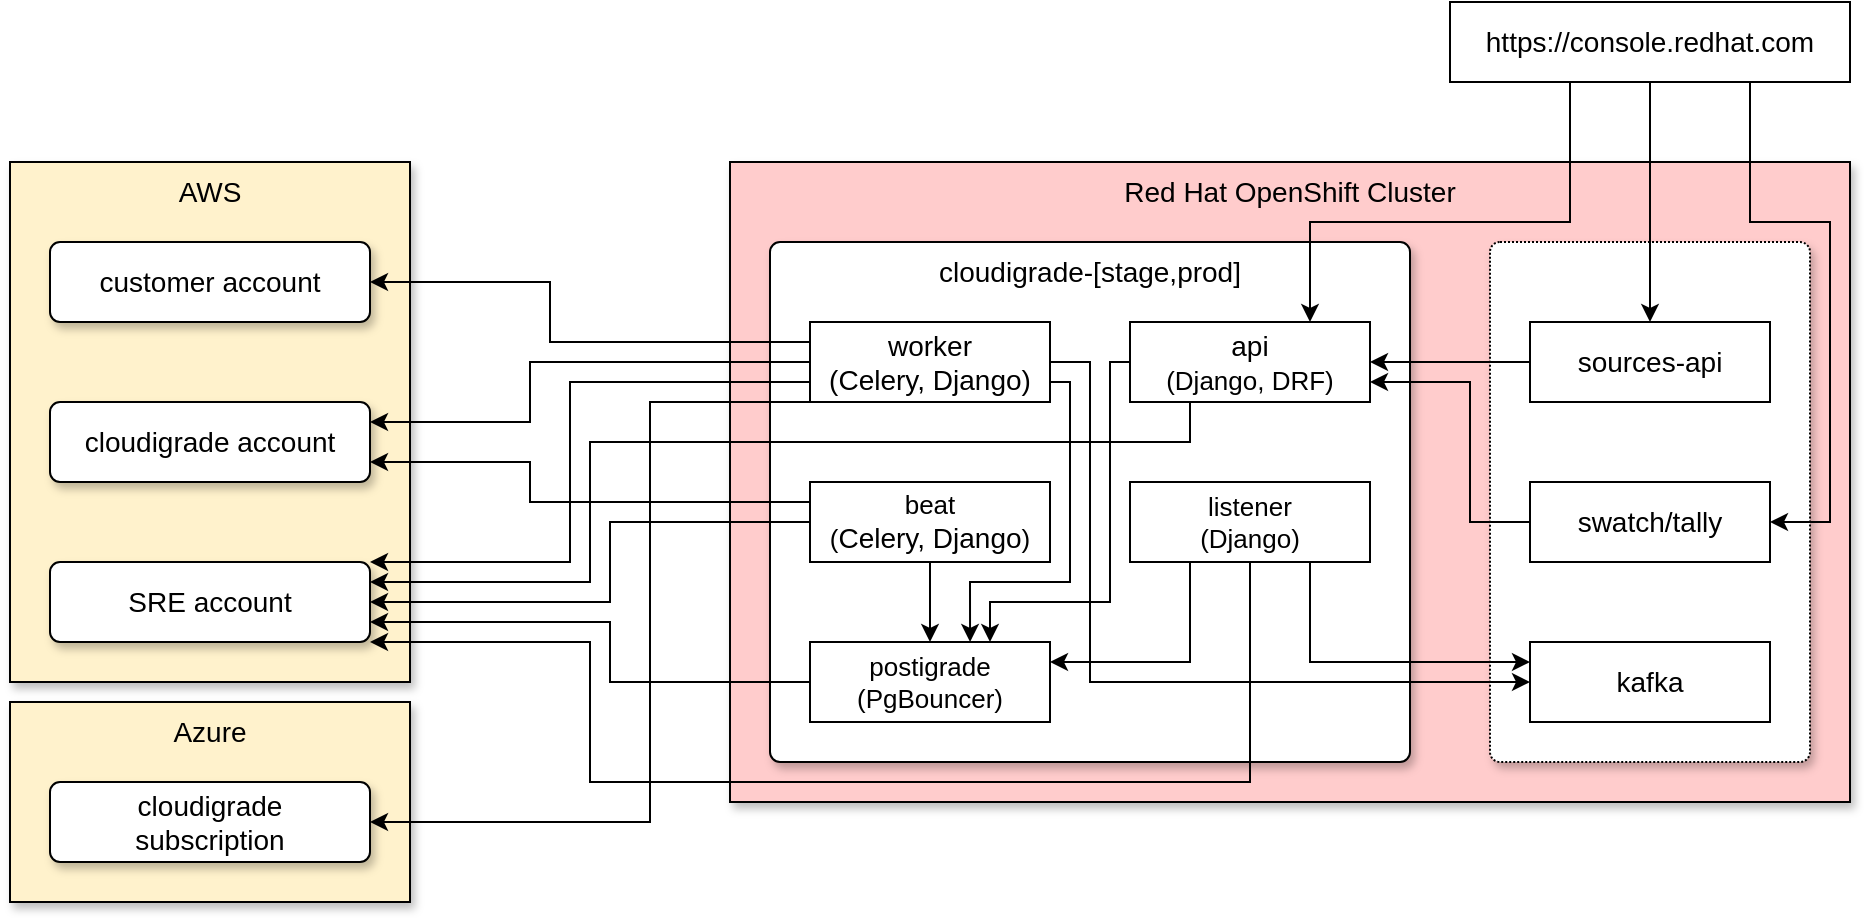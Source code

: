 <mxfile version="15.4.0" type="device" pages="2"><diagram id="j6Gvv-PCmjyDBr0bSPTR" name="dependencies"><mxGraphModel dx="1042" dy="740" grid="1" gridSize="10" guides="1" tooltips="1" connect="1" arrows="1" fold="1" page="0" pageScale="1" pageWidth="1100" pageHeight="850" math="0" shadow="0"><root><mxCell id="0"/><mxCell id="1" parent="0"/><mxCell id="nkc4LAmsJzmee31kaQfS-1" value="&lt;font style=&quot;font-size: 14px&quot;&gt;Azure&lt;br&gt;&lt;/font&gt;" style="rounded=0;whiteSpace=wrap;html=1;fillColor=#FFF2CC;shadow=1;verticalAlign=top;" vertex="1" parent="1"><mxGeometry x="160" y="390" width="200" height="100" as="geometry"/></mxCell><mxCell id="nkc4LAmsJzmee31kaQfS-2" value="&lt;font style=&quot;font-size: 14px&quot;&gt;cloudigrade&lt;br&gt;subscription&lt;br&gt;&lt;/font&gt;" style="rounded=1;whiteSpace=wrap;html=1;fillColor=#FFFFFF;shadow=1;absoluteArcSize=1;arcSize=10;" vertex="1" parent="1"><mxGeometry x="180" y="430" width="160" height="40" as="geometry"/></mxCell><mxCell id="lbNhJR4qYawco4ZlXsA1-15" value="&lt;font style=&quot;font-size: 14px&quot;&gt;Red Hat OpenShift Cluster&lt;br&gt;&lt;/font&gt;" style="rounded=0;whiteSpace=wrap;html=1;fillColor=#FFCCCC;shadow=1;verticalAlign=top;" parent="1" vertex="1"><mxGeometry x="520" y="120" width="560" height="320" as="geometry"/></mxCell><mxCell id="4rVu28jH1UypVHrrUm6u-1" value="&lt;font style=&quot;font-size: 14px&quot;&gt;&lt;br&gt;&lt;/font&gt;" style="rounded=1;whiteSpace=wrap;html=1;fillColor=#FFFFFF;shadow=1;absoluteArcSize=1;arcSize=10;movableLabel=0;strokeColor=default;dashed=1;dashPattern=1 1;" parent="1" vertex="1"><mxGeometry x="900" y="160" width="160" height="260" as="geometry"/></mxCell><mxCell id="lbNhJR4qYawco4ZlXsA1-49" value="&lt;font style=&quot;font-size: 14px&quot;&gt;AWS&lt;br&gt;&lt;/font&gt;" style="rounded=0;whiteSpace=wrap;html=1;fillColor=#FFF2CC;shadow=1;labelPosition=center;verticalLabelPosition=middle;align=center;verticalAlign=top;" parent="1" vertex="1"><mxGeometry x="160" y="120" width="200" height="260" as="geometry"/></mxCell><mxCell id="lbNhJR4qYawco4ZlXsA1-37" value="&lt;font style=&quot;font-size: 14px&quot;&gt;customer account&lt;br&gt;&lt;/font&gt;" style="rounded=1;whiteSpace=wrap;html=1;fillColor=#FFFFFF;shadow=1;absoluteArcSize=1;arcSize=10;" parent="1" vertex="1"><mxGeometry x="180" y="160" width="160" height="40" as="geometry"/></mxCell><mxCell id="lbNhJR4qYawco4ZlXsA1-41" value="&lt;font style=&quot;font-size: 14px&quot;&gt;cloudigrade account&lt;br&gt;&lt;/font&gt;" style="rounded=1;whiteSpace=wrap;html=1;fillColor=#FFFFFF;shadow=1;absoluteArcSize=1;arcSize=10;" parent="1" vertex="1"><mxGeometry x="180" y="240" width="160" height="40" as="geometry"/></mxCell><mxCell id="lbNhJR4qYawco4ZlXsA1-50" value="&lt;font style=&quot;font-size: 14px&quot;&gt;SRE account&lt;br&gt;&lt;/font&gt;" style="rounded=1;whiteSpace=wrap;html=1;fillColor=#FFFFFF;shadow=1;absoluteArcSize=1;arcSize=10;" parent="1" vertex="1"><mxGeometry x="180" y="320" width="160" height="40" as="geometry"/></mxCell><mxCell id="lbNhJR4qYawco4ZlXsA1-14" value="&lt;font style=&quot;font-size: 14px&quot;&gt;cloudigrade-[stage,prod]&lt;br&gt;&lt;/font&gt;" style="rounded=1;whiteSpace=wrap;html=1;fillColor=#FFFFFF;shadow=1;absoluteArcSize=1;arcSize=10;movableLabel=0;verticalAlign=top;" parent="1" vertex="1"><mxGeometry x="540" y="160" width="320" height="260" as="geometry"/></mxCell><mxCell id="lbNhJR4qYawco4ZlXsA1-36" value="" style="edgeStyle=none;rounded=0;orthogonalLoop=1;jettySize=auto;html=1;" parent="1" source="lbNhJR4qYawco4ZlXsA1-4" target="lbNhJR4qYawco4ZlXsA1-13" edge="1"><mxGeometry relative="1" as="geometry"/></mxCell><mxCell id="s_Pu4Q6Lk3jfLiqfngDD-3" style="edgeStyle=orthogonalEdgeStyle;rounded=0;orthogonalLoop=1;jettySize=auto;html=1;exitX=0;exitY=0.5;exitDx=0;exitDy=0;entryX=1;entryY=0.5;entryDx=0;entryDy=0;strokeColor=#000000;" parent="1" source="lbNhJR4qYawco4ZlXsA1-4" target="lbNhJR4qYawco4ZlXsA1-50" edge="1"><mxGeometry relative="1" as="geometry"><Array as="points"><mxPoint x="460" y="300"/><mxPoint x="460" y="340"/></Array></mxGeometry></mxCell><mxCell id="wGofNOg4fAPPkMLG4XNx-2" style="edgeStyle=orthogonalEdgeStyle;rounded=0;orthogonalLoop=1;jettySize=auto;html=1;exitX=0;exitY=0.25;exitDx=0;exitDy=0;entryX=1;entryY=0.75;entryDx=0;entryDy=0;" edge="1" parent="1" source="lbNhJR4qYawco4ZlXsA1-4" target="lbNhJR4qYawco4ZlXsA1-41"><mxGeometry relative="1" as="geometry"><Array as="points"><mxPoint x="420" y="290"/><mxPoint x="420" y="270"/></Array></mxGeometry></mxCell><mxCell id="lbNhJR4qYawco4ZlXsA1-4" value="&lt;font style=&quot;font-size: 13px&quot;&gt;beat&lt;br&gt;(&lt;span style=&quot;font-size: 14px&quot;&gt;Celery, Django&lt;/span&gt;)&lt;br&gt;&lt;/font&gt;" style="rounded=0;whiteSpace=wrap;html=1;" parent="1" vertex="1"><mxGeometry x="560" y="280" width="120" height="40" as="geometry"/></mxCell><mxCell id="lbNhJR4qYawco4ZlXsA1-29" value="" style="edgeStyle=none;rounded=0;orthogonalLoop=1;jettySize=auto;html=1;entryX=0;entryY=0.5;entryDx=0;entryDy=0;exitX=1;exitY=0.5;exitDx=0;exitDy=0;" parent="1" source="lbNhJR4qYawco4ZlXsA1-7" target="lbNhJR4qYawco4ZlXsA1-19" edge="1"><mxGeometry relative="1" as="geometry"><Array as="points"><mxPoint x="700" y="220"/><mxPoint x="700" y="380"/></Array></mxGeometry></mxCell><mxCell id="lbNhJR4qYawco4ZlXsA1-33" style="edgeStyle=none;rounded=0;orthogonalLoop=1;jettySize=auto;html=1;entryX=0.667;entryY=0;entryDx=0;entryDy=0;entryPerimeter=0;exitX=1;exitY=0.75;exitDx=0;exitDy=0;" parent="1" source="lbNhJR4qYawco4ZlXsA1-7" target="lbNhJR4qYawco4ZlXsA1-13" edge="1"><mxGeometry relative="1" as="geometry"><Array as="points"><mxPoint x="690" y="230"/><mxPoint x="690" y="330"/><mxPoint x="640" y="330"/></Array></mxGeometry></mxCell><mxCell id="s_Pu4Q6Lk3jfLiqfngDD-1" style="edgeStyle=orthogonalEdgeStyle;rounded=0;orthogonalLoop=1;jettySize=auto;html=1;exitX=0;exitY=0.5;exitDx=0;exitDy=0;strokeColor=#000000;entryX=1;entryY=0.25;entryDx=0;entryDy=0;" parent="1" source="lbNhJR4qYawco4ZlXsA1-7" target="lbNhJR4qYawco4ZlXsA1-41" edge="1"><mxGeometry relative="1" as="geometry"><Array as="points"><mxPoint x="420" y="220"/><mxPoint x="420" y="250"/></Array><mxPoint x="380" y="280" as="targetPoint"/></mxGeometry></mxCell><mxCell id="nkc4LAmsJzmee31kaQfS-3" style="edgeStyle=orthogonalEdgeStyle;rounded=0;orthogonalLoop=1;jettySize=auto;html=1;exitX=0;exitY=0.75;exitDx=0;exitDy=0;entryX=1;entryY=0;entryDx=0;entryDy=0;" edge="1" parent="1" source="lbNhJR4qYawco4ZlXsA1-7" target="lbNhJR4qYawco4ZlXsA1-50"><mxGeometry relative="1" as="geometry"><Array as="points"><mxPoint x="440" y="230"/><mxPoint x="440" y="320"/></Array></mxGeometry></mxCell><mxCell id="wGofNOg4fAPPkMLG4XNx-1" style="edgeStyle=orthogonalEdgeStyle;rounded=0;orthogonalLoop=1;jettySize=auto;html=1;exitX=0;exitY=0.25;exitDx=0;exitDy=0;entryX=1;entryY=0.5;entryDx=0;entryDy=0;" edge="1" parent="1" source="lbNhJR4qYawco4ZlXsA1-7" target="lbNhJR4qYawco4ZlXsA1-37"><mxGeometry relative="1" as="geometry"><Array as="points"><mxPoint x="430" y="210"/><mxPoint x="430" y="180"/></Array></mxGeometry></mxCell><mxCell id="lbNhJR4qYawco4ZlXsA1-7" value="&lt;font style=&quot;font-size: 14px&quot;&gt;worker&lt;br&gt;(Celery, Django)&lt;br&gt;&lt;/font&gt;" style="rounded=0;whiteSpace=wrap;html=1;" parent="1" vertex="1"><mxGeometry x="560" y="200" width="120" height="40" as="geometry"/></mxCell><mxCell id="lbNhJR4qYawco4ZlXsA1-32" style="edgeStyle=none;rounded=0;orthogonalLoop=1;jettySize=auto;html=1;exitX=0;exitY=0.5;exitDx=0;exitDy=0;entryX=0.75;entryY=0;entryDx=0;entryDy=0;" parent="1" source="lbNhJR4qYawco4ZlXsA1-9" target="lbNhJR4qYawco4ZlXsA1-13" edge="1"><mxGeometry relative="1" as="geometry"><Array as="points"><mxPoint x="710" y="220"/><mxPoint x="710" y="340"/><mxPoint x="650" y="340"/></Array></mxGeometry></mxCell><mxCell id="s_Pu4Q6Lk3jfLiqfngDD-2" style="edgeStyle=orthogonalEdgeStyle;rounded=0;orthogonalLoop=1;jettySize=auto;html=1;exitX=0.25;exitY=1;exitDx=0;exitDy=0;entryX=1;entryY=0.25;entryDx=0;entryDy=0;strokeColor=#000000;" parent="1" source="lbNhJR4qYawco4ZlXsA1-9" target="lbNhJR4qYawco4ZlXsA1-50" edge="1"><mxGeometry relative="1" as="geometry"><Array as="points"><mxPoint x="750" y="260"/><mxPoint x="450" y="260"/><mxPoint x="450" y="330"/></Array></mxGeometry></mxCell><mxCell id="lbNhJR4qYawco4ZlXsA1-9" value="&lt;font style=&quot;font-size: 14px&quot;&gt;api&lt;br&gt;&lt;span style=&quot;font-size: 13px&quot;&gt;(Django, DRF)&lt;/span&gt;&lt;br&gt;&lt;/font&gt;" style="rounded=0;whiteSpace=wrap;html=1;" parent="1" vertex="1"><mxGeometry x="720" y="200" width="120" height="40" as="geometry"/></mxCell><mxCell id="c3LvJM88TlI7gsr4xygg-1" style="edgeStyle=orthogonalEdgeStyle;rounded=0;orthogonalLoop=1;jettySize=auto;html=1;exitX=0.25;exitY=1;exitDx=0;exitDy=0;entryX=1;entryY=0.25;entryDx=0;entryDy=0;" parent="1" source="lbNhJR4qYawco4ZlXsA1-10" target="lbNhJR4qYawco4ZlXsA1-13" edge="1"><mxGeometry relative="1" as="geometry"/></mxCell><mxCell id="c3LvJM88TlI7gsr4xygg-2" style="edgeStyle=orthogonalEdgeStyle;rounded=0;orthogonalLoop=1;jettySize=auto;html=1;entryX=1;entryY=1;entryDx=0;entryDy=0;exitX=0.5;exitY=1;exitDx=0;exitDy=0;" parent="1" source="lbNhJR4qYawco4ZlXsA1-10" target="lbNhJR4qYawco4ZlXsA1-50" edge="1"><mxGeometry relative="1" as="geometry"><mxPoint x="820" y="550" as="sourcePoint"/><Array as="points"><mxPoint x="780" y="430"/><mxPoint x="450" y="430"/><mxPoint x="450" y="360"/></Array></mxGeometry></mxCell><mxCell id="9hRhh1i1nfxUfIshDf_D-1" style="edgeStyle=orthogonalEdgeStyle;rounded=0;orthogonalLoop=1;jettySize=auto;html=1;exitX=0.75;exitY=1;exitDx=0;exitDy=0;entryX=0;entryY=0.25;entryDx=0;entryDy=0;" parent="1" source="lbNhJR4qYawco4ZlXsA1-10" target="lbNhJR4qYawco4ZlXsA1-19" edge="1"><mxGeometry relative="1" as="geometry"/></mxCell><mxCell id="lbNhJR4qYawco4ZlXsA1-10" value="&lt;font style=&quot;font-size: 13px&quot;&gt;listener&lt;br&gt;(Django)&lt;br&gt;&lt;/font&gt;" style="rounded=0;whiteSpace=wrap;html=1;" parent="1" vertex="1"><mxGeometry x="720" y="280" width="120" height="40" as="geometry"/></mxCell><mxCell id="wGofNOg4fAPPkMLG4XNx-3" style="edgeStyle=orthogonalEdgeStyle;rounded=0;orthogonalLoop=1;jettySize=auto;html=1;exitX=0;exitY=0.5;exitDx=0;exitDy=0;entryX=1;entryY=0.75;entryDx=0;entryDy=0;" edge="1" parent="1" source="lbNhJR4qYawco4ZlXsA1-13" target="lbNhJR4qYawco4ZlXsA1-50"><mxGeometry relative="1" as="geometry"><Array as="points"><mxPoint x="460" y="380"/><mxPoint x="460" y="350"/></Array></mxGeometry></mxCell><mxCell id="lbNhJR4qYawco4ZlXsA1-13" value="&lt;font style=&quot;font-size: 13px&quot;&gt;postigrade&lt;br&gt;(PgBouncer)&lt;br&gt;&lt;/font&gt;" style="rounded=0;whiteSpace=wrap;html=1;" parent="1" vertex="1"><mxGeometry x="560" y="360" width="120" height="40" as="geometry"/></mxCell><mxCell id="lbNhJR4qYawco4ZlXsA1-24" value="" style="edgeStyle=none;rounded=0;orthogonalLoop=1;jettySize=auto;html=1;" parent="1" source="lbNhJR4qYawco4ZlXsA1-16" target="lbNhJR4qYawco4ZlXsA1-9" edge="1"><mxGeometry relative="1" as="geometry"/></mxCell><mxCell id="lbNhJR4qYawco4ZlXsA1-16" value="&lt;font style=&quot;font-size: 14px&quot;&gt;sources-api&lt;br&gt;&lt;/font&gt;" style="rounded=0;whiteSpace=wrap;html=1;glass=0;sketch=0;shadow=0;" parent="1" vertex="1"><mxGeometry x="920" y="200" width="120" height="40" as="geometry"/></mxCell><mxCell id="lbNhJR4qYawco4ZlXsA1-25" value="" style="edgeStyle=none;rounded=0;orthogonalLoop=1;jettySize=auto;html=1;entryX=1;entryY=0.75;entryDx=0;entryDy=0;exitX=0;exitY=0.5;exitDx=0;exitDy=0;" parent="1" source="lbNhJR4qYawco4ZlXsA1-18" target="lbNhJR4qYawco4ZlXsA1-9" edge="1"><mxGeometry relative="1" as="geometry"><Array as="points"><mxPoint x="890" y="300"/><mxPoint x="890" y="230"/></Array></mxGeometry></mxCell><mxCell id="lbNhJR4qYawco4ZlXsA1-18" value="&lt;font style=&quot;font-size: 14px&quot;&gt;swatch/tally&lt;br&gt;&lt;/font&gt;" style="rounded=0;whiteSpace=wrap;html=1;glass=0;sketch=0;shadow=0;" parent="1" vertex="1"><mxGeometry x="920" y="280" width="120" height="40" as="geometry"/></mxCell><mxCell id="lbNhJR4qYawco4ZlXsA1-19" value="&lt;font style=&quot;font-size: 14px&quot;&gt;kafka&lt;br&gt;&lt;/font&gt;" style="rounded=0;whiteSpace=wrap;html=1;glass=0;sketch=0;shadow=0;" parent="1" vertex="1"><mxGeometry x="920" y="360" width="120" height="40" as="geometry"/></mxCell><mxCell id="lbNhJR4qYawco4ZlXsA1-70" value="" style="edgeStyle=none;rounded=0;orthogonalLoop=1;jettySize=auto;html=1;entryX=0.5;entryY=0;entryDx=0;entryDy=0;exitX=0.5;exitY=1;exitDx=0;exitDy=0;" parent="1" source="lbNhJR4qYawco4ZlXsA1-67" target="lbNhJR4qYawco4ZlXsA1-16" edge="1"><mxGeometry relative="1" as="geometry"><mxPoint x="980" y="110" as="sourcePoint"/></mxGeometry></mxCell><mxCell id="7gfUbaZP1-2FxPyMATjt-1" style="edgeStyle=orthogonalEdgeStyle;rounded=0;orthogonalLoop=1;jettySize=auto;html=1;exitX=0.25;exitY=1;exitDx=0;exitDy=0;entryX=0.75;entryY=0;entryDx=0;entryDy=0;strokeColor=#000000;" parent="1" source="lbNhJR4qYawco4ZlXsA1-67" target="lbNhJR4qYawco4ZlXsA1-9" edge="1"><mxGeometry relative="1" as="geometry"><Array as="points"><mxPoint x="940" y="150"/><mxPoint x="810" y="150"/></Array></mxGeometry></mxCell><mxCell id="7gfUbaZP1-2FxPyMATjt-2" style="edgeStyle=orthogonalEdgeStyle;rounded=0;orthogonalLoop=1;jettySize=auto;html=1;exitX=0.75;exitY=1;exitDx=0;exitDy=0;entryX=1;entryY=0.5;entryDx=0;entryDy=0;strokeColor=#000000;" parent="1" source="lbNhJR4qYawco4ZlXsA1-67" target="lbNhJR4qYawco4ZlXsA1-18" edge="1"><mxGeometry relative="1" as="geometry"><Array as="points"><mxPoint x="1030" y="150"/><mxPoint x="1070" y="150"/><mxPoint x="1070" y="300"/></Array></mxGeometry></mxCell><mxCell id="lbNhJR4qYawco4ZlXsA1-67" value="&lt;font style=&quot;font-size: 14px&quot;&gt;https://console.redhat.com&lt;br&gt;&lt;/font&gt;" style="rounded=0;whiteSpace=wrap;html=1;glass=0;sketch=0;shadow=0;" parent="1" vertex="1"><mxGeometry x="880" y="40" width="200" height="40" as="geometry"/></mxCell><mxCell id="nkc4LAmsJzmee31kaQfS-4" style="edgeStyle=orthogonalEdgeStyle;rounded=0;orthogonalLoop=1;jettySize=auto;html=1;exitX=0.25;exitY=1;exitDx=0;exitDy=0;entryX=1;entryY=0.5;entryDx=0;entryDy=0;" edge="1" parent="1" source="lbNhJR4qYawco4ZlXsA1-7" target="nkc4LAmsJzmee31kaQfS-2"><mxGeometry relative="1" as="geometry"><Array as="points"><mxPoint x="480" y="240"/><mxPoint x="480" y="450"/></Array></mxGeometry></mxCell></root></mxGraphModel></diagram><diagram name="aws" id="4Shjz2ksKuvz76ZEPgpO"><mxGraphModel dx="1042" dy="740" grid="1" gridSize="10" guides="1" tooltips="1" connect="1" arrows="1" fold="1" page="0" pageScale="1" pageWidth="1100" pageHeight="850" math="0" shadow="0"><root><mxCell id="0hjsraECemIppqwx3O0j-0"/><mxCell id="0hjsraECemIppqwx3O0j-1" parent="0hjsraECemIppqwx3O0j-0"/><mxCell id="0vZrm8dKUdS0WlxMuDMq-0" value="" style="rounded=0;whiteSpace=wrap;html=1;" vertex="1" parent="0hjsraECemIppqwx3O0j-1"><mxGeometry x="670" y="460" width="140" height="160" as="geometry"/></mxCell><mxCell id="0hjsraECemIppqwx3O0j-4" value="&lt;font style=&quot;font-size: 14px&quot;&gt;Red Hat OpenShift Cluster&lt;br&gt;&lt;/font&gt;" style="rounded=0;whiteSpace=wrap;html=1;fillColor=#FFCCCC;shadow=1;verticalAlign=top;" parent="0hjsraECemIppqwx3O0j-1" vertex="1"><mxGeometry x="530" y="120" width="360" height="320" as="geometry"/></mxCell><mxCell id="0hjsraECemIppqwx3O0j-2" value="&lt;font style=&quot;font-size: 14px&quot;&gt;cloudigrade-[stage,prod]&lt;br&gt;&lt;/font&gt;" style="rounded=1;whiteSpace=wrap;html=1;fillColor=#FFFFFF;shadow=1;absoluteArcSize=1;arcSize=10;verticalAlign=top;" parent="0hjsraECemIppqwx3O0j-1" vertex="1"><mxGeometry x="550" y="160" width="320" height="260" as="geometry"/></mxCell><mxCell id="0hjsraECemIppqwx3O0j-8" value="&lt;font style=&quot;font-size: 13px&quot;&gt;beat&lt;br&gt;(C&lt;span style=&quot;font-size: 14px&quot;&gt;elery, Django&lt;/span&gt;)&lt;br&gt;&lt;/font&gt;" style="rounded=0;whiteSpace=wrap;html=1;" parent="0hjsraECemIppqwx3O0j-1" vertex="1"><mxGeometry x="570" y="280" width="120" height="40" as="geometry"/></mxCell><mxCell id="0hjsraECemIppqwx3O0j-16" value="&lt;font style=&quot;font-size: 14px&quot;&gt;worker&lt;br&gt;(Celery, Django)&lt;br&gt;&lt;/font&gt;" style="rounded=0;whiteSpace=wrap;html=1;" parent="0hjsraECemIppqwx3O0j-1" vertex="1"><mxGeometry x="570" y="200" width="120" height="40" as="geometry"/></mxCell><mxCell id="0hjsraECemIppqwx3O0j-20" value="&lt;font style=&quot;font-size: 14px&quot;&gt;api&lt;br&gt;&lt;span style=&quot;font-size: 13px&quot;&gt;(Django, DRF)&lt;/span&gt;&lt;br&gt;&lt;/font&gt;" style="rounded=0;whiteSpace=wrap;html=1;" parent="0hjsraECemIppqwx3O0j-1" vertex="1"><mxGeometry x="730" y="200" width="120" height="40" as="geometry"/></mxCell><mxCell id="0hjsraECemIppqwx3O0j-26" value="&lt;font style=&quot;font-size: 13px&quot;&gt;postigrade&lt;br&gt;(PgBouncer)&lt;br&gt;&lt;/font&gt;" style="rounded=0;whiteSpace=wrap;html=1;" parent="0hjsraECemIppqwx3O0j-1" vertex="1"><mxGeometry x="570" y="360" width="120" height="40" as="geometry"/></mxCell><mxCell id="5-2wmpuTqc-BLUXUMGOD-0" value="&lt;font style=&quot;font-size: 13px&quot;&gt;listener&lt;br&gt;(Django)&lt;br&gt;&lt;/font&gt;" style="rounded=0;whiteSpace=wrap;html=1;" parent="0hjsraECemIppqwx3O0j-1" vertex="1"><mxGeometry x="730" y="280" width="120" height="40" as="geometry"/></mxCell><mxCell id="0hjsraECemIppqwx3O0j-3" value="&lt;font style=&quot;font-size: 14px&quot;&gt;AWS&lt;br&gt;&lt;/font&gt;" style="rounded=0;whiteSpace=wrap;html=1;fillColor=#FFF2CC;shadow=1;strokeColor=#000000;verticalAlign=top;" parent="0hjsraECemIppqwx3O0j-1" vertex="1"><mxGeometry x="10" y="80" width="360" height="480" as="geometry"/></mxCell><mxCell id="0hjsraECemIppqwx3O0j-32" value="&lt;font style=&quot;font-size: 14px&quot;&gt;customer account&lt;br&gt;&lt;/font&gt;" style="rounded=1;whiteSpace=wrap;html=1;fillColor=#FFFFFF;shadow=1;absoluteArcSize=1;arcSize=10;verticalAlign=top;" parent="0hjsraECemIppqwx3O0j-1" vertex="1"><mxGeometry x="30" y="120" width="320" height="100" as="geometry"/></mxCell><mxCell id="0hjsraECemIppqwx3O0j-38" value="&lt;font style=&quot;font-size: 14px&quot;&gt;cloudigrade account&lt;br&gt;&lt;/font&gt;" style="rounded=1;whiteSpace=wrap;html=1;fillColor=#FFFFFF;shadow=1;absoluteArcSize=1;arcSize=10;verticalAlign=top;" parent="0hjsraECemIppqwx3O0j-1" vertex="1"><mxGeometry x="30" y="240" width="320" height="180" as="geometry"/></mxCell><mxCell id="0hjsraECemIppqwx3O0j-44" value="&lt;font style=&quot;font-size: 14px&quot;&gt;SRE account&lt;br&gt;&lt;/font&gt;" style="rounded=1;whiteSpace=wrap;html=1;fillColor=#FFFFFF;shadow=1;absoluteArcSize=1;arcSize=10;verticalAlign=top;" parent="0hjsraECemIppqwx3O0j-1" vertex="1"><mxGeometry x="30" y="440" width="320" height="100" as="geometry"/></mxCell><mxCell id="cpQj02lUC5qOyNFPOn4H-3" style="edgeStyle=orthogonalEdgeStyle;rounded=0;orthogonalLoop=1;jettySize=auto;html=1;entryX=1;entryY=0.5;entryDx=0;entryDy=0;exitX=0;exitY=0.75;exitDx=0;exitDy=0;strokeColor=#808080;" parent="0hjsraECemIppqwx3O0j-1" source="0hjsraECemIppqwx3O0j-8" target="0hjsraECemIppqwx3O0j-46" edge="1"><mxGeometry relative="1" as="geometry"><mxPoint x="470" y="130" as="sourcePoint"/><Array as="points"><mxPoint x="500" y="310"/><mxPoint x="500" y="500"/></Array></mxGeometry></mxCell><mxCell id="cpQj02lUC5qOyNFPOn4H-2" style="edgeStyle=orthogonalEdgeStyle;rounded=0;orthogonalLoop=1;jettySize=auto;html=1;exitX=0.5;exitY=1;exitDx=0;exitDy=0;entryX=1;entryY=0.25;entryDx=0;entryDy=0;strokeColor=#808080;" parent="0hjsraECemIppqwx3O0j-1" source="0hjsraECemIppqwx3O0j-20" target="0hjsraECemIppqwx3O0j-46" edge="1"><mxGeometry relative="1" as="geometry"><mxPoint x="410" y="530" as="targetPoint"/><Array as="points"><mxPoint x="790" y="270"/><mxPoint x="490" y="270"/><mxPoint x="490" y="490"/></Array></mxGeometry></mxCell><mxCell id="0hjsraECemIppqwx3O0j-7" style="edgeStyle=none;rounded=0;orthogonalLoop=1;jettySize=auto;html=1;entryX=1;entryY=0.75;entryDx=0;entryDy=0;strokeColor=#00CCCC;" parent="0hjsraECemIppqwx3O0j-1" target="0hjsraECemIppqwx3O0j-42" edge="1"><mxGeometry relative="1" as="geometry"><Array as="points"><mxPoint x="470" y="300"/><mxPoint x="470" y="410"/><mxPoint x="190" y="410"/><mxPoint x="190" y="390"/></Array><mxPoint x="570" y="300" as="sourcePoint"/></mxGeometry></mxCell><mxCell id="0hjsraECemIppqwx3O0j-11" style="edgeStyle=none;rounded=0;orthogonalLoop=1;jettySize=auto;html=1;exitX=0.25;exitY=1;exitDx=0;exitDy=0;entryX=1;entryY=0;entryDx=0;entryDy=0;strokeColor=#808080;" parent="0hjsraECemIppqwx3O0j-1" source="0hjsraECemIppqwx3O0j-16" target="0hjsraECemIppqwx3O0j-46" edge="1"><mxGeometry relative="1" as="geometry"><Array as="points"><mxPoint x="600" y="260"/><mxPoint x="480" y="260"/><mxPoint x="480" y="480"/></Array></mxGeometry></mxCell><mxCell id="0hjsraECemIppqwx3O0j-12" style="edgeStyle=none;rounded=0;orthogonalLoop=1;jettySize=auto;html=1;exitX=0;exitY=0.75;exitDx=0;exitDy=0;entryX=1;entryY=0.5;entryDx=0;entryDy=0;strokeColor=#CCCC00;" parent="0hjsraECemIppqwx3O0j-1" source="0hjsraECemIppqwx3O0j-16" target="0hjsraECemIppqwx3O0j-43" edge="1"><mxGeometry relative="1" as="geometry"><Array as="points"><mxPoint x="460" y="230"/><mxPoint x="460" y="380"/></Array></mxGeometry></mxCell><mxCell id="0hjsraECemIppqwx3O0j-13" style="edgeStyle=none;rounded=0;orthogonalLoop=1;jettySize=auto;html=1;exitX=0;exitY=0.5;exitDx=0;exitDy=0;entryX=1;entryY=0.5;entryDx=0;entryDy=0;strokeColor=#00CCCC;" parent="0hjsraECemIppqwx3O0j-1" source="0hjsraECemIppqwx3O0j-16" target="0hjsraECemIppqwx3O0j-42" edge="1"><mxGeometry relative="1" as="geometry"><Array as="points"><mxPoint x="450" y="220"/><mxPoint x="450" y="350"/><mxPoint x="190" y="350"/><mxPoint x="190" y="380"/></Array></mxGeometry></mxCell><mxCell id="0hjsraECemIppqwx3O0j-14" style="edgeStyle=none;rounded=0;orthogonalLoop=1;jettySize=auto;html=1;exitX=0;exitY=0.25;exitDx=0;exitDy=0;entryX=1;entryY=0.5;entryDx=0;entryDy=0;strokeColor=#0066CC;" parent="0hjsraECemIppqwx3O0j-1" source="0hjsraECemIppqwx3O0j-16" target="0hjsraECemIppqwx3O0j-41" edge="1"><mxGeometry relative="1" as="geometry"><Array as="points"><mxPoint x="430" y="210"/><mxPoint x="430" y="300"/></Array></mxGeometry></mxCell><mxCell id="0hjsraECemIppqwx3O0j-15" style="edgeStyle=none;rounded=0;orthogonalLoop=1;jettySize=auto;html=1;exitX=0.25;exitY=0;exitDx=0;exitDy=0;entryX=1;entryY=0.5;entryDx=0;entryDy=0;strokeColor=#0066CC;" parent="0hjsraECemIppqwx3O0j-1" source="0hjsraECemIppqwx3O0j-16" target="0hjsraECemIppqwx3O0j-37" edge="1"><mxGeometry relative="1" as="geometry"><Array as="points"><mxPoint x="600" y="180"/></Array></mxGeometry></mxCell><mxCell id="0hjsraECemIppqwx3O0j-17" value="" style="edgeStyle=none;rounded=0;orthogonalLoop=1;jettySize=auto;html=1;entryX=0.75;entryY=0;entryDx=0;entryDy=0;exitX=0.25;exitY=1;exitDx=0;exitDy=0;strokeColor=#00CCCC;" parent="0hjsraECemIppqwx3O0j-1" source="0hjsraECemIppqwx3O0j-20" target="0hjsraECemIppqwx3O0j-42" edge="1"><mxGeometry relative="1" as="geometry"><Array as="points"><mxPoint x="760" y="250"/><mxPoint x="440" y="250"/><mxPoint x="440" y="340"/><mxPoint x="140" y="340"/></Array></mxGeometry></mxCell><mxCell id="0hjsraECemIppqwx3O0j-33" style="edgeStyle=none;rounded=0;orthogonalLoop=1;jettySize=auto;html=1;exitX=0.5;exitY=1;exitDx=0;exitDy=0;" parent="0hjsraECemIppqwx3O0j-1" source="0hjsraECemIppqwx3O0j-34" target="0hjsraECemIppqwx3O0j-40" edge="1"><mxGeometry relative="1" as="geometry"/></mxCell><mxCell id="0hjsraECemIppqwx3O0j-34" value="&lt;font style=&quot;font-size: 14px&quot;&gt;CloudTrail&lt;br&gt;&lt;/font&gt;" style="rounded=0;whiteSpace=wrap;html=1;" parent="0hjsraECemIppqwx3O0j-1" vertex="1"><mxGeometry x="50" y="160" width="120" height="40" as="geometry"/></mxCell><mxCell id="0hjsraECemIppqwx3O0j-35" value="" style="edgeStyle=none;rounded=0;orthogonalLoop=1;jettySize=auto;html=1;" parent="0hjsraECemIppqwx3O0j-1" source="0hjsraECemIppqwx3O0j-37" target="0hjsraECemIppqwx3O0j-34" edge="1"><mxGeometry relative="1" as="geometry"/></mxCell><mxCell id="0hjsraECemIppqwx3O0j-36" style="edgeStyle=none;rounded=0;orthogonalLoop=1;jettySize=auto;html=1;exitX=0.5;exitY=1;exitDx=0;exitDy=0;entryX=0.5;entryY=0;entryDx=0;entryDy=0;" parent="0hjsraECemIppqwx3O0j-1" source="0hjsraECemIppqwx3O0j-37" target="0hjsraECemIppqwx3O0j-41" edge="1"><mxGeometry relative="1" as="geometry"/></mxCell><mxCell id="0hjsraECemIppqwx3O0j-37" value="&lt;font style=&quot;font-size: 14px&quot;&gt;EC2&lt;br&gt;&lt;/font&gt;" style="rounded=0;whiteSpace=wrap;html=1;" parent="0hjsraECemIppqwx3O0j-1" vertex="1"><mxGeometry x="210" y="160" width="120" height="40" as="geometry"/></mxCell><mxCell id="0hjsraECemIppqwx3O0j-39" style="edgeStyle=none;rounded=0;orthogonalLoop=1;jettySize=auto;html=1;exitX=0.5;exitY=1;exitDx=0;exitDy=0;" parent="0hjsraECemIppqwx3O0j-1" source="0hjsraECemIppqwx3O0j-40" target="0hjsraECemIppqwx3O0j-42" edge="1"><mxGeometry relative="1" as="geometry"/></mxCell><mxCell id="0hjsraECemIppqwx3O0j-40" value="&lt;font style=&quot;font-size: 14px&quot;&gt;S3&lt;br&gt;&lt;/font&gt;" style="rounded=0;whiteSpace=wrap;html=1;" parent="0hjsraECemIppqwx3O0j-1" vertex="1"><mxGeometry x="50" y="280" width="120" height="40" as="geometry"/></mxCell><mxCell id="GH_Q4l9Sga9t5-2hHu7K-0" style="edgeStyle=orthogonalEdgeStyle;rounded=0;orthogonalLoop=1;jettySize=auto;html=1;exitX=0;exitY=0.5;exitDx=0;exitDy=0;" parent="0hjsraECemIppqwx3O0j-1" source="0hjsraECemIppqwx3O0j-41" target="0hjsraECemIppqwx3O0j-40" edge="1"><mxGeometry relative="1" as="geometry"/></mxCell><mxCell id="0hjsraECemIppqwx3O0j-41" value="&lt;font style=&quot;font-size: 14px&quot;&gt;EC2&lt;br&gt;&lt;/font&gt;" style="rounded=0;whiteSpace=wrap;html=1;" parent="0hjsraECemIppqwx3O0j-1" vertex="1"><mxGeometry x="210" y="280" width="120" height="40" as="geometry"/></mxCell><mxCell id="0hjsraECemIppqwx3O0j-42" value="&lt;font style=&quot;font-size: 14px&quot;&gt;SQS&lt;br&gt;&lt;/font&gt;" style="rounded=0;whiteSpace=wrap;html=1;" parent="0hjsraECemIppqwx3O0j-1" vertex="1"><mxGeometry x="50" y="360" width="120" height="40" as="geometry"/></mxCell><mxCell id="0hjsraECemIppqwx3O0j-43" value="&lt;font style=&quot;font-size: 14px&quot;&gt;STS&lt;br&gt;&lt;/font&gt;" style="rounded=0;whiteSpace=wrap;html=1;" parent="0hjsraECemIppqwx3O0j-1" vertex="1"><mxGeometry x="210" y="360" width="120" height="40" as="geometry"/></mxCell><mxCell id="0hjsraECemIppqwx3O0j-45" value="&lt;font style=&quot;font-size: 14px&quot;&gt;RDS (PSQL)&lt;br&gt;&lt;/font&gt;" style="rounded=0;whiteSpace=wrap;html=1;" parent="0hjsraECemIppqwx3O0j-1" vertex="1"><mxGeometry x="50" y="480" width="120" height="40" as="geometry"/></mxCell><mxCell id="0hjsraECemIppqwx3O0j-46" value="&lt;font style=&quot;font-size: 14px&quot;&gt;CloudWatch&lt;br&gt;&lt;/font&gt;" style="rounded=0;whiteSpace=wrap;html=1;" parent="0hjsraECemIppqwx3O0j-1" vertex="1"><mxGeometry x="210" y="480" width="120" height="40" as="geometry"/></mxCell><mxCell id="rAGLIYWGMh65pSNH-iXK-0" style="edgeStyle=orthogonalEdgeStyle;rounded=0;orthogonalLoop=1;jettySize=auto;html=1;exitX=0.5;exitY=1;exitDx=0;exitDy=0;entryX=1;entryY=0.75;entryDx=0;entryDy=0;strokeColor=#808080;" parent="0hjsraECemIppqwx3O0j-1" source="5-2wmpuTqc-BLUXUMGOD-0" target="0hjsraECemIppqwx3O0j-46" edge="1"><mxGeometry relative="1" as="geometry"><Array as="points"><mxPoint x="780" y="350"/><mxPoint x="520" y="350"/><mxPoint x="520" y="510"/></Array></mxGeometry></mxCell><mxCell id="Y-fKpxaDVDi0LrmGyTT1-0" value="" style="endArrow=classic;html=1;rounded=0;strokeColor=#0066CC;edgeStyle=orthogonalEdgeStyle;" parent="0hjsraECemIppqwx3O0j-1" edge="1"><mxGeometry width="50" height="50" relative="1" as="geometry"><mxPoint x="680" y="479" as="sourcePoint"/><mxPoint x="800" y="479" as="targetPoint"/></mxGeometry></mxCell><mxCell id="Y-fKpxaDVDi0LrmGyTT1-4" value="EC2 API" style="edgeLabel;html=1;align=center;verticalAlign=middle;resizable=0;points=[];" parent="Y-fKpxaDVDi0LrmGyTT1-0" vertex="1" connectable="0"><mxGeometry x="0.025" relative="1" as="geometry"><mxPoint as="offset"/></mxGeometry></mxCell><mxCell id="Y-fKpxaDVDi0LrmGyTT1-5" value="" style="endArrow=classic;html=1;rounded=0;strokeColor=#00CCCC;edgeStyle=orthogonalEdgeStyle;" parent="0hjsraECemIppqwx3O0j-1" edge="1"><mxGeometry width="50" height="50" relative="1" as="geometry"><mxPoint x="680" y="519" as="sourcePoint"/><mxPoint x="800" y="519" as="targetPoint"/></mxGeometry></mxCell><mxCell id="Y-fKpxaDVDi0LrmGyTT1-6" value="SQS API" style="edgeLabel;html=1;align=center;verticalAlign=middle;resizable=0;points=[];" parent="Y-fKpxaDVDi0LrmGyTT1-5" vertex="1" connectable="0"><mxGeometry x="0.025" relative="1" as="geometry"><mxPoint as="offset"/></mxGeometry></mxCell><mxCell id="Y-fKpxaDVDi0LrmGyTT1-7" value="" style="endArrow=classic;html=1;rounded=0;strokeColor=#CCCC00;edgeStyle=orthogonalEdgeStyle;" parent="0hjsraECemIppqwx3O0j-1" edge="1"><mxGeometry width="50" height="50" relative="1" as="geometry"><mxPoint x="680" y="539" as="sourcePoint"/><mxPoint x="800" y="539" as="targetPoint"/></mxGeometry></mxCell><mxCell id="Y-fKpxaDVDi0LrmGyTT1-8" value="STS API" style="edgeLabel;html=1;align=center;verticalAlign=middle;resizable=0;points=[];" parent="Y-fKpxaDVDi0LrmGyTT1-7" vertex="1" connectable="0"><mxGeometry x="0.025" relative="1" as="geometry"><mxPoint as="offset"/></mxGeometry></mxCell><mxCell id="Y-fKpxaDVDi0LrmGyTT1-9" value="" style="endArrow=classic;html=1;rounded=0;strokeColor=#990099;edgeStyle=orthogonalEdgeStyle;" parent="0hjsraECemIppqwx3O0j-1" edge="1"><mxGeometry width="50" height="50" relative="1" as="geometry"><mxPoint x="680" y="499" as="sourcePoint"/><mxPoint x="800" y="499" as="targetPoint"/></mxGeometry></mxCell><mxCell id="Y-fKpxaDVDi0LrmGyTT1-10" value="CloudTrail API" style="edgeLabel;html=1;align=center;verticalAlign=middle;resizable=0;points=[];" parent="Y-fKpxaDVDi0LrmGyTT1-9" vertex="1" connectable="0"><mxGeometry x="0.025" relative="1" as="geometry"><mxPoint as="offset"/></mxGeometry></mxCell><mxCell id="Y-fKpxaDVDi0LrmGyTT1-11" style="edgeStyle=orthogonalEdgeStyle;rounded=0;orthogonalLoop=1;jettySize=auto;html=1;exitX=0.5;exitY=0;exitDx=0;exitDy=0;entryX=0.5;entryY=0;entryDx=0;entryDy=0;strokeColor=#990099;" parent="0hjsraECemIppqwx3O0j-1" source="0hjsraECemIppqwx3O0j-16" target="0hjsraECemIppqwx3O0j-34" edge="1"><mxGeometry relative="1" as="geometry"><Array as="points"><mxPoint x="630" y="150"/><mxPoint x="110" y="150"/></Array></mxGeometry></mxCell><mxCell id="Y-fKpxaDVDi0LrmGyTT1-12" value="" style="endArrow=classic;html=1;rounded=0;strokeColor=#808080;edgeStyle=orthogonalEdgeStyle;" parent="0hjsraECemIppqwx3O0j-1" edge="1"><mxGeometry width="50" height="50" relative="1" as="geometry"><mxPoint x="680" y="559" as="sourcePoint"/><mxPoint x="800" y="559" as="targetPoint"/></mxGeometry></mxCell><mxCell id="Y-fKpxaDVDi0LrmGyTT1-13" value="CloudWatch API" style="edgeLabel;html=1;align=center;verticalAlign=middle;resizable=0;points=[];" parent="Y-fKpxaDVDi0LrmGyTT1-12" vertex="1" connectable="0"><mxGeometry x="0.025" relative="1" as="geometry"><mxPoint as="offset"/></mxGeometry></mxCell><mxCell id="Y-fKpxaDVDi0LrmGyTT1-15" value="" style="endArrow=classic;html=1;rounded=0;strokeColor=#CC6600;edgeStyle=orthogonalEdgeStyle;" parent="0hjsraECemIppqwx3O0j-1" edge="1"><mxGeometry width="50" height="50" relative="1" as="geometry"><mxPoint x="680" y="579" as="sourcePoint"/><mxPoint x="800" y="579" as="targetPoint"/></mxGeometry></mxCell><mxCell id="Y-fKpxaDVDi0LrmGyTT1-16" value="RDS PSQL" style="edgeLabel;html=1;align=center;verticalAlign=middle;resizable=0;points=[];" parent="Y-fKpxaDVDi0LrmGyTT1-15" vertex="1" connectable="0"><mxGeometry x="0.025" relative="1" as="geometry"><mxPoint as="offset"/></mxGeometry></mxCell><mxCell id="Y-fKpxaDVDi0LrmGyTT1-17" value="" style="endArrow=classic;html=1;rounded=0;strokeColor=#000000;edgeStyle=orthogonalEdgeStyle;" parent="0hjsraECemIppqwx3O0j-1" edge="1"><mxGeometry width="50" height="50" relative="1" as="geometry"><mxPoint x="680" y="599" as="sourcePoint"/><mxPoint x="800" y="599" as="targetPoint"/></mxGeometry></mxCell><mxCell id="Y-fKpxaDVDi0LrmGyTT1-18" value="AWS internal" style="edgeLabel;html=1;align=center;verticalAlign=middle;resizable=0;points=[];" parent="Y-fKpxaDVDi0LrmGyTT1-17" vertex="1" connectable="0"><mxGeometry x="0.025" relative="1" as="geometry"><mxPoint as="offset"/></mxGeometry></mxCell><mxCell id="0vZrm8dKUdS0WlxMuDMq-1" style="edgeStyle=orthogonalEdgeStyle;rounded=0;orthogonalLoop=1;jettySize=auto;html=1;entryX=0.5;entryY=1;entryDx=0;entryDy=0;strokeColor=#CC6600;exitX=0.5;exitY=1;exitDx=0;exitDy=0;" edge="1" parent="0hjsraECemIppqwx3O0j-1" source="0hjsraECemIppqwx3O0j-26" target="0hjsraECemIppqwx3O0j-45"><mxGeometry relative="1" as="geometry"><mxPoint x="570" y="490" as="sourcePoint"/><Array as="points"><mxPoint x="630" y="570"/><mxPoint x="110" y="570"/></Array></mxGeometry></mxCell><mxCell id="qj76G3Hck8nLaICJ8ZTp-0" style="edgeStyle=orthogonalEdgeStyle;rounded=0;orthogonalLoop=1;jettySize=auto;html=1;exitX=0.25;exitY=1;exitDx=0;exitDy=0;entryX=0.5;entryY=1;entryDx=0;entryDy=0;strokeColor=#00CCCC;" edge="1" parent="0hjsraECemIppqwx3O0j-1" source="5-2wmpuTqc-BLUXUMGOD-0" target="0hjsraECemIppqwx3O0j-42"><mxGeometry relative="1" as="geometry"><Array as="points"><mxPoint x="760" y="340"/><mxPoint x="510" y="340"/><mxPoint x="510" y="430"/><mxPoint x="110" y="430"/></Array></mxGeometry></mxCell></root></mxGraphModel></diagram></mxfile>